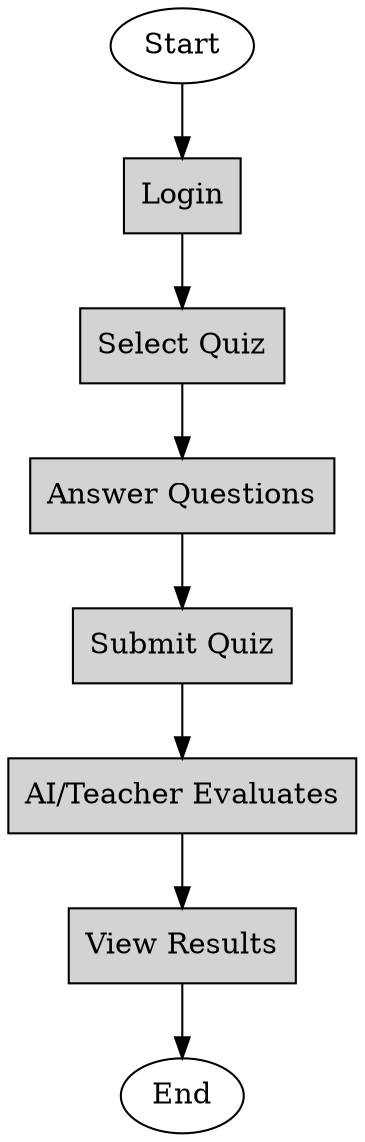 digraph ActivityDiagram {
    rankdir=TB;
    node [shape=rectangle, style=filled, fillcolor=lightgray];

    Start [label="Start", shape=oval, fillcolor=white];
    Login [label="Login"];
    SelectQuiz [label="Select Quiz"];
    AttemptQuiz [label="Answer Questions"];
    SubmitQuiz [label="Submit Quiz"];
    Evaluate [label="AI/Teacher Evaluates"];
    ViewResults [label="View Results"];
    End [label="End", shape=oval, fillcolor=white];

    Start -> Login;
    Login -> SelectQuiz;
    SelectQuiz -> AttemptQuiz;
    AttemptQuiz -> SubmitQuiz;
    SubmitQuiz -> Evaluate;
    Evaluate -> ViewResults;
    ViewResults -> End;
}
